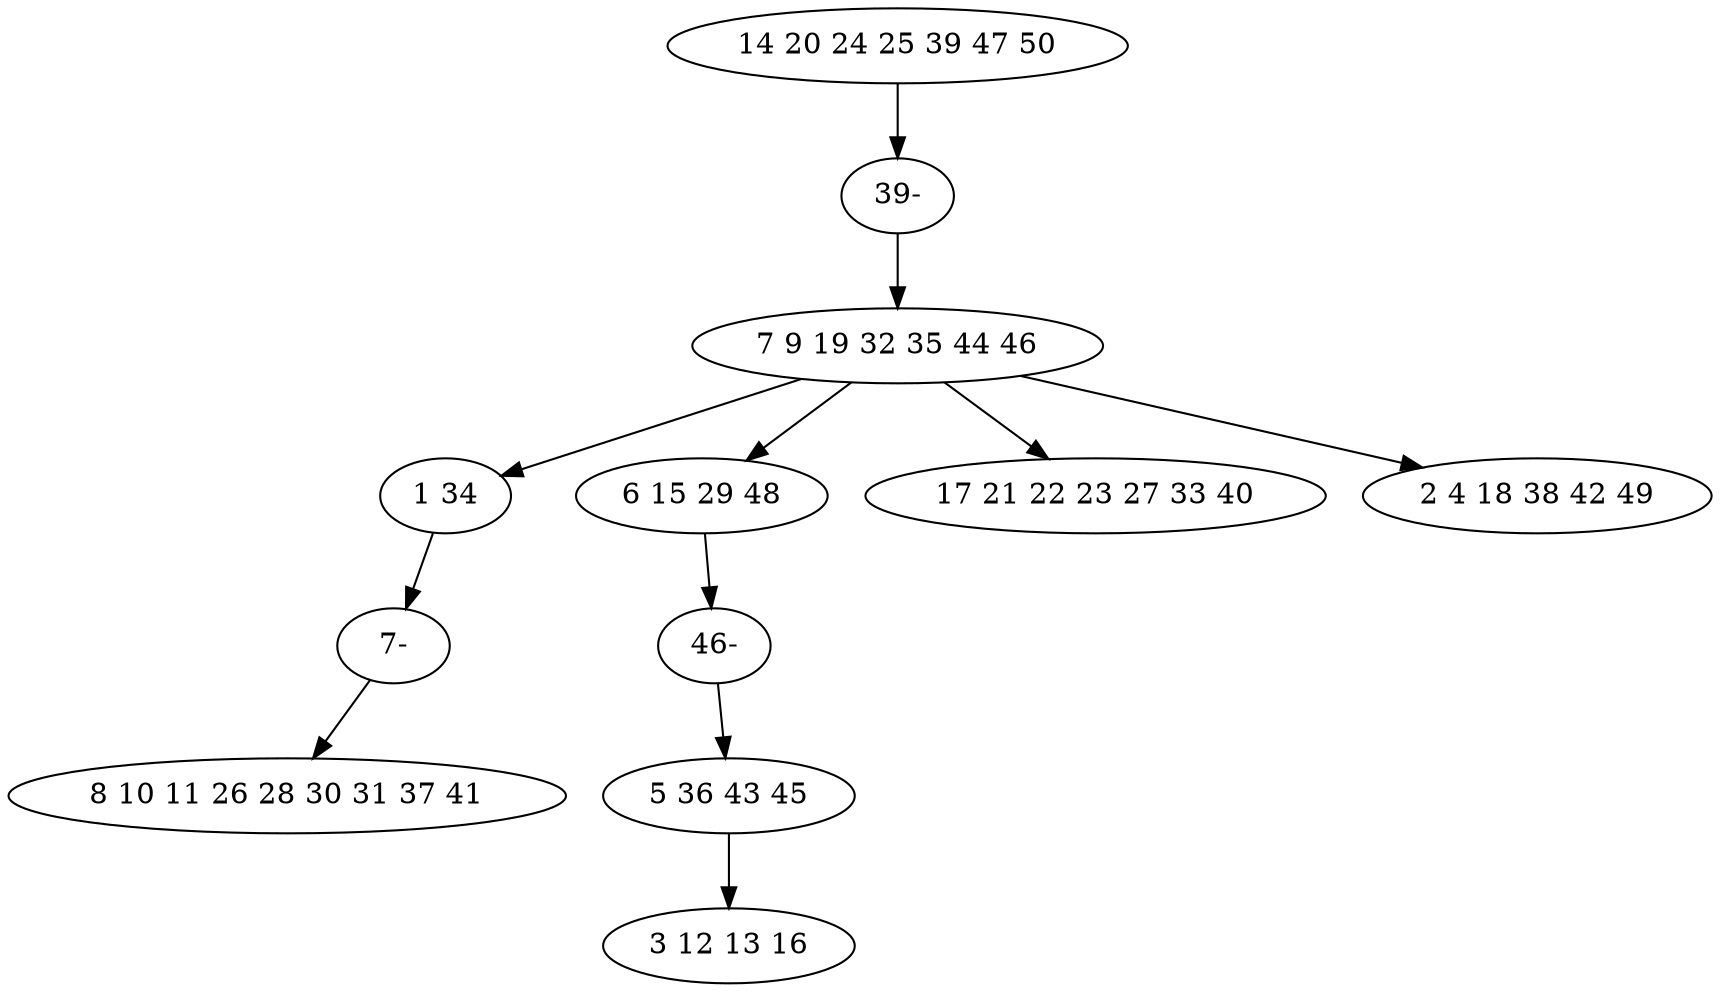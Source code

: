 digraph true_tree {
	"0" -> "9"
	"1" -> "2"
	"1" -> "3"
	"3" -> "11"
	"4" -> "5"
	"1" -> "6"
	"1" -> "7"
	"2" -> "10"
	"9" -> "1"
	"10" -> "8"
	"11" -> "4"
	"0" [label="14 20 24 25 39 47 50"];
	"1" [label="7 9 19 32 35 44 46"];
	"2" [label="1 34"];
	"3" [label="6 15 29 48"];
	"4" [label="5 36 43 45"];
	"5" [label="3 12 13 16"];
	"6" [label="17 21 22 23 27 33 40"];
	"7" [label="2 4 18 38 42 49"];
	"8" [label="8 10 11 26 28 30 31 37 41"];
	"9" [label="39-"];
	"10" [label="7-"];
	"11" [label="46-"];
}
